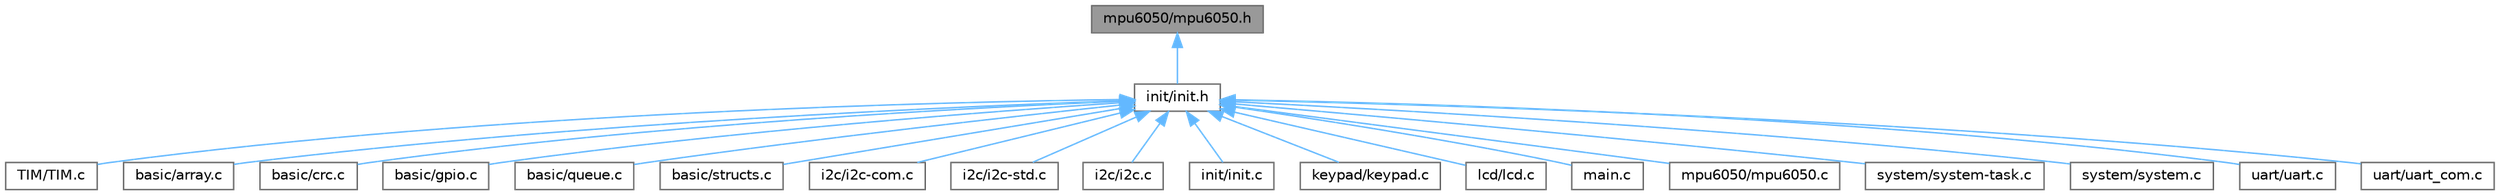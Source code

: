 digraph "mpu6050/mpu6050.h"
{
 // LATEX_PDF_SIZE
  bgcolor="transparent";
  edge [fontname=Helvetica,fontsize=10,labelfontname=Helvetica,labelfontsize=10];
  node [fontname=Helvetica,fontsize=10,shape=box,height=0.2,width=0.4];
  Node1 [label="mpu6050/mpu6050.h",height=0.2,width=0.4,color="gray40", fillcolor="grey60", style="filled", fontcolor="black",tooltip=" "];
  Node1 -> Node2 [dir="back",color="steelblue1",style="solid"];
  Node2 [label="init/init.h",height=0.2,width=0.4,color="grey40", fillcolor="white", style="filled",URL="$init_8h.html",tooltip=" "];
  Node2 -> Node3 [dir="back",color="steelblue1",style="solid"];
  Node3 [label="TIM/TIM.c",height=0.2,width=0.4,color="grey40", fillcolor="white", style="filled",URL="$TIM_8c.html",tooltip=" "];
  Node2 -> Node4 [dir="back",color="steelblue1",style="solid"];
  Node4 [label="basic/array.c",height=0.2,width=0.4,color="grey40", fillcolor="white", style="filled",URL="$array_8c.html",tooltip=" "];
  Node2 -> Node5 [dir="back",color="steelblue1",style="solid"];
  Node5 [label="basic/crc.c",height=0.2,width=0.4,color="grey40", fillcolor="white", style="filled",URL="$crc_8c.html",tooltip=" "];
  Node2 -> Node6 [dir="back",color="steelblue1",style="solid"];
  Node6 [label="basic/gpio.c",height=0.2,width=0.4,color="grey40", fillcolor="white", style="filled",URL="$gpio_8c.html",tooltip=" "];
  Node2 -> Node7 [dir="back",color="steelblue1",style="solid"];
  Node7 [label="basic/queue.c",height=0.2,width=0.4,color="grey40", fillcolor="white", style="filled",URL="$queue_8c.html",tooltip=" "];
  Node2 -> Node8 [dir="back",color="steelblue1",style="solid"];
  Node8 [label="basic/structs.c",height=0.2,width=0.4,color="grey40", fillcolor="white", style="filled",URL="$structs_8c.html",tooltip=" "];
  Node2 -> Node9 [dir="back",color="steelblue1",style="solid"];
  Node9 [label="i2c/i2c-com.c",height=0.2,width=0.4,color="grey40", fillcolor="white", style="filled",URL="$i2c-com_8c.html",tooltip=" "];
  Node2 -> Node10 [dir="back",color="steelblue1",style="solid"];
  Node10 [label="i2c/i2c-std.c",height=0.2,width=0.4,color="grey40", fillcolor="white", style="filled",URL="$i2c-std_8c.html",tooltip=" "];
  Node2 -> Node11 [dir="back",color="steelblue1",style="solid"];
  Node11 [label="i2c/i2c.c",height=0.2,width=0.4,color="grey40", fillcolor="white", style="filled",URL="$i2c_8c.html",tooltip=" "];
  Node2 -> Node12 [dir="back",color="steelblue1",style="solid"];
  Node12 [label="init/init.c",height=0.2,width=0.4,color="grey40", fillcolor="white", style="filled",URL="$init_8c.html",tooltip=" "];
  Node2 -> Node13 [dir="back",color="steelblue1",style="solid"];
  Node13 [label="keypad/keypad.c",height=0.2,width=0.4,color="grey40", fillcolor="white", style="filled",URL="$keypad_8c.html",tooltip=" "];
  Node2 -> Node14 [dir="back",color="steelblue1",style="solid"];
  Node14 [label="lcd/lcd.c",height=0.2,width=0.4,color="grey40", fillcolor="white", style="filled",URL="$lcd_8c.html",tooltip=" "];
  Node2 -> Node15 [dir="back",color="steelblue1",style="solid"];
  Node15 [label="main.c",height=0.2,width=0.4,color="grey40", fillcolor="white", style="filled",URL="$main_8c.html",tooltip=" "];
  Node2 -> Node16 [dir="back",color="steelblue1",style="solid"];
  Node16 [label="mpu6050/mpu6050.c",height=0.2,width=0.4,color="grey40", fillcolor="white", style="filled",URL="$mpu6050_8c.html",tooltip=" "];
  Node2 -> Node17 [dir="back",color="steelblue1",style="solid"];
  Node17 [label="system/system-task.c",height=0.2,width=0.4,color="grey40", fillcolor="white", style="filled",URL="$system-task_8c.html",tooltip=" "];
  Node2 -> Node18 [dir="back",color="steelblue1",style="solid"];
  Node18 [label="system/system.c",height=0.2,width=0.4,color="grey40", fillcolor="white", style="filled",URL="$system_8c.html",tooltip=" "];
  Node2 -> Node19 [dir="back",color="steelblue1",style="solid"];
  Node19 [label="uart/uart.c",height=0.2,width=0.4,color="grey40", fillcolor="white", style="filled",URL="$uart_8c.html",tooltip=" "];
  Node2 -> Node20 [dir="back",color="steelblue1",style="solid"];
  Node20 [label="uart/uart_com.c",height=0.2,width=0.4,color="grey40", fillcolor="white", style="filled",URL="$uart__com_8c.html",tooltip=" "];
}
